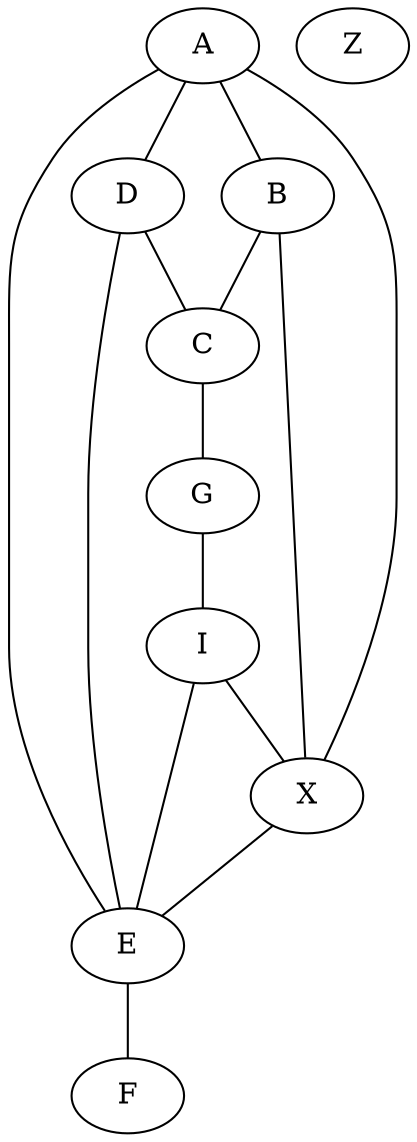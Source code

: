 graph sample1 {
  A
  B
  C
  D
  E
  F
  G
  I
  X
  Z

  A -- B [length=1]
  A -- D [length=4]
  A -- E [length=1]
  B -- C [length=10]
  C -- G [length=12]
  D -- C [length=3]
  D -- E [length=7]
  E -- F [length=9]
  E -- I [length=15]
  G -- I [length=2]
  X -- E [length=19]
  X -- A [length=11]
  X -- B [length=17]
  I -- X [length=4]
}

digraph sample2 {
  A
  B
  C
  D
  E
  F
  G
  I
  X
  Z

  A -> B [length=1, constraint=false]
  A -> D [length=4]
  A -> E [length=1]
  B -> C [length=6]
  G -> C [length=12]
  C -> D [length=3]
  D -> E [length=7]
  F -> E [length=9]
  E -> I [length=15]
  G -> I [length=2]
  X -> E [length=19]
  X -> A [length=11]
  X -> B [length=17]
  I -> X [length=4]
}
